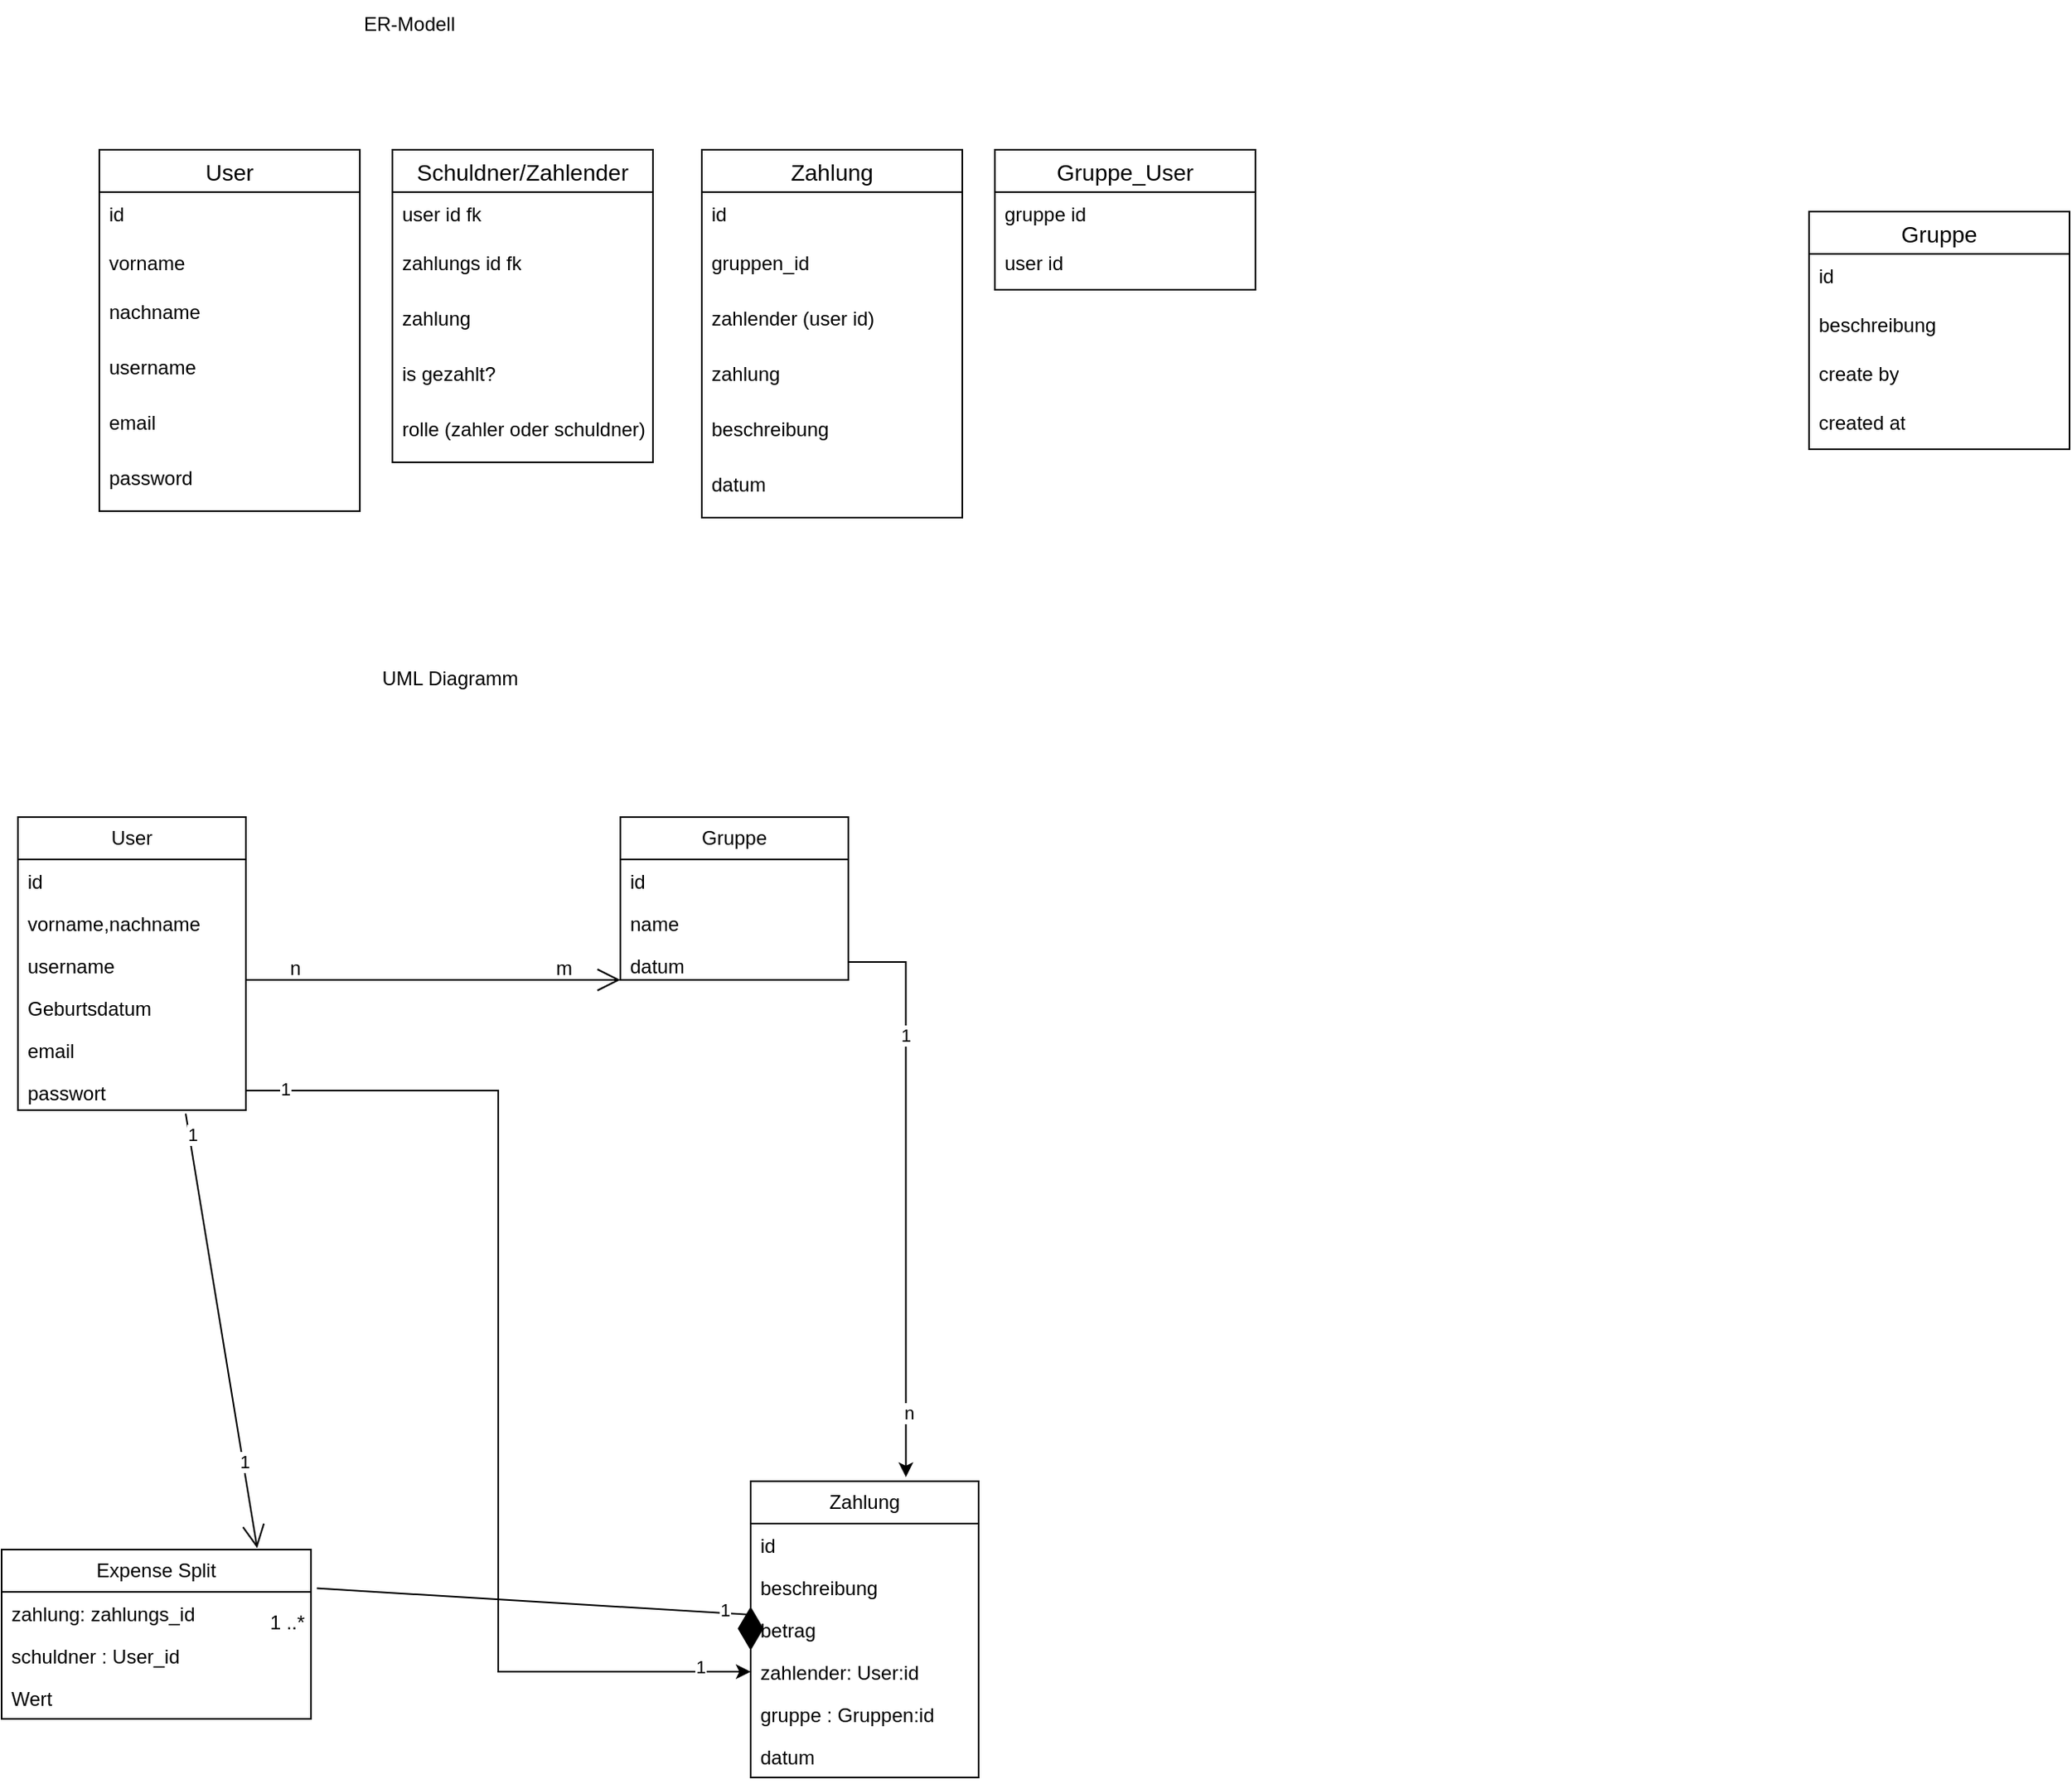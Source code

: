 <mxfile version="28.1.1">
  <diagram name="Seite-1" id="kTdZ0YlbgElcx1GPkOXy">
    <mxGraphModel dx="1281" dy="601" grid="1" gridSize="10" guides="1" tooltips="1" connect="1" arrows="1" fold="1" page="1" pageScale="1" pageWidth="3300" pageHeight="4681" math="0" shadow="0">
      <root>
        <mxCell id="0" />
        <mxCell id="1" parent="0" />
        <mxCell id="Ke4UwmJcrQvl3hzGQLo_-56" value="User" style="swimlane;fontStyle=0;childLayout=stackLayout;horizontal=1;startSize=26;horizontalStack=0;resizeParent=1;resizeParentMax=0;resizeLast=0;collapsible=1;marginBottom=0;align=center;fontSize=14;" parent="1" vertex="1">
          <mxGeometry x="90" y="410" width="160" height="222" as="geometry" />
        </mxCell>
        <mxCell id="Ke4UwmJcrQvl3hzGQLo_-57" value="id&lt;span style=&quot;white-space: pre;&quot;&gt;&#x9;&lt;/span&gt;&lt;div&gt;&lt;br&gt;&lt;/div&gt;" style="text;strokeColor=none;fillColor=none;spacingLeft=4;spacingRight=4;overflow=hidden;rotatable=0;points=[[0,0.5],[1,0.5]];portConstraint=eastwest;fontSize=12;whiteSpace=wrap;html=1;" parent="Ke4UwmJcrQvl3hzGQLo_-56" vertex="1">
          <mxGeometry y="26" width="160" height="30" as="geometry" />
        </mxCell>
        <mxCell id="Ke4UwmJcrQvl3hzGQLo_-58" value="vorname" style="text;strokeColor=none;fillColor=none;spacingLeft=4;spacingRight=4;overflow=hidden;rotatable=0;points=[[0,0.5],[1,0.5]];portConstraint=eastwest;fontSize=12;whiteSpace=wrap;html=1;" parent="Ke4UwmJcrQvl3hzGQLo_-56" vertex="1">
          <mxGeometry y="56" width="160" height="30" as="geometry" />
        </mxCell>
        <mxCell id="Ke4UwmJcrQvl3hzGQLo_-59" value="nachname" style="text;strokeColor=none;fillColor=none;spacingLeft=4;spacingRight=4;overflow=hidden;rotatable=0;points=[[0,0.5],[1,0.5]];portConstraint=eastwest;fontSize=12;whiteSpace=wrap;html=1;" parent="Ke4UwmJcrQvl3hzGQLo_-56" vertex="1">
          <mxGeometry y="86" width="160" height="34" as="geometry" />
        </mxCell>
        <mxCell id="Ke4UwmJcrQvl3hzGQLo_-68" value="username" style="text;strokeColor=none;fillColor=none;spacingLeft=4;spacingRight=4;overflow=hidden;rotatable=0;points=[[0,0.5],[1,0.5]];portConstraint=eastwest;fontSize=12;whiteSpace=wrap;html=1;" parent="Ke4UwmJcrQvl3hzGQLo_-56" vertex="1">
          <mxGeometry y="120" width="160" height="34" as="geometry" />
        </mxCell>
        <mxCell id="Ke4UwmJcrQvl3hzGQLo_-69" value="email" style="text;strokeColor=none;fillColor=none;spacingLeft=4;spacingRight=4;overflow=hidden;rotatable=0;points=[[0,0.5],[1,0.5]];portConstraint=eastwest;fontSize=12;whiteSpace=wrap;html=1;" parent="Ke4UwmJcrQvl3hzGQLo_-56" vertex="1">
          <mxGeometry y="154" width="160" height="34" as="geometry" />
        </mxCell>
        <mxCell id="Ke4UwmJcrQvl3hzGQLo_-73" value="password" style="text;strokeColor=none;fillColor=none;spacingLeft=4;spacingRight=4;overflow=hidden;rotatable=0;points=[[0,0.5],[1,0.5]];portConstraint=eastwest;fontSize=12;whiteSpace=wrap;html=1;" parent="Ke4UwmJcrQvl3hzGQLo_-56" vertex="1">
          <mxGeometry y="188" width="160" height="34" as="geometry" />
        </mxCell>
        <mxCell id="Ke4UwmJcrQvl3hzGQLo_-64" value="Gruppe" style="swimlane;fontStyle=0;childLayout=stackLayout;horizontal=1;startSize=26;horizontalStack=0;resizeParent=1;resizeParentMax=0;resizeLast=0;collapsible=1;marginBottom=0;align=center;fontSize=14;" parent="1" vertex="1">
          <mxGeometry x="1140" y="448" width="160" height="146" as="geometry" />
        </mxCell>
        <mxCell id="Ke4UwmJcrQvl3hzGQLo_-65" value="id&lt;span style=&quot;white-space: pre;&quot;&gt;&#x9;&lt;/span&gt;" style="text;strokeColor=none;fillColor=none;spacingLeft=4;spacingRight=4;overflow=hidden;rotatable=0;points=[[0,0.5],[1,0.5]];portConstraint=eastwest;fontSize=12;whiteSpace=wrap;html=1;" parent="Ke4UwmJcrQvl3hzGQLo_-64" vertex="1">
          <mxGeometry y="26" width="160" height="30" as="geometry" />
        </mxCell>
        <mxCell id="Ke4UwmJcrQvl3hzGQLo_-66" value="beschreibung" style="text;strokeColor=none;fillColor=none;spacingLeft=4;spacingRight=4;overflow=hidden;rotatable=0;points=[[0,0.5],[1,0.5]];portConstraint=eastwest;fontSize=12;whiteSpace=wrap;html=1;" parent="Ke4UwmJcrQvl3hzGQLo_-64" vertex="1">
          <mxGeometry y="56" width="160" height="30" as="geometry" />
        </mxCell>
        <mxCell id="Ke4UwmJcrQvl3hzGQLo_-122" value="create by" style="text;strokeColor=none;fillColor=none;spacingLeft=4;spacingRight=4;overflow=hidden;rotatable=0;points=[[0,0.5],[1,0.5]];portConstraint=eastwest;fontSize=12;whiteSpace=wrap;html=1;" parent="Ke4UwmJcrQvl3hzGQLo_-64" vertex="1">
          <mxGeometry y="86" width="160" height="30" as="geometry" />
        </mxCell>
        <mxCell id="Ke4UwmJcrQvl3hzGQLo_-123" value="created at" style="text;strokeColor=none;fillColor=none;spacingLeft=4;spacingRight=4;overflow=hidden;rotatable=0;points=[[0,0.5],[1,0.5]];portConstraint=eastwest;fontSize=12;whiteSpace=wrap;html=1;" parent="Ke4UwmJcrQvl3hzGQLo_-64" vertex="1">
          <mxGeometry y="116" width="160" height="30" as="geometry" />
        </mxCell>
        <mxCell id="Ke4UwmJcrQvl3hzGQLo_-79" value="Zahlung" style="swimlane;fontStyle=0;childLayout=stackLayout;horizontal=1;startSize=26;horizontalStack=0;resizeParent=1;resizeParentMax=0;resizeLast=0;collapsible=1;marginBottom=0;align=center;fontSize=14;" parent="1" vertex="1">
          <mxGeometry x="460" y="410" width="160" height="226" as="geometry" />
        </mxCell>
        <mxCell id="Ke4UwmJcrQvl3hzGQLo_-80" value="id&lt;span style=&quot;white-space: pre;&quot;&gt;&#x9;&lt;/span&gt;&lt;div&gt;&lt;br&gt;&lt;/div&gt;" style="text;strokeColor=none;fillColor=none;spacingLeft=4;spacingRight=4;overflow=hidden;rotatable=0;points=[[0,0.5],[1,0.5]];portConstraint=eastwest;fontSize=12;whiteSpace=wrap;html=1;" parent="Ke4UwmJcrQvl3hzGQLo_-79" vertex="1">
          <mxGeometry y="26" width="160" height="30" as="geometry" />
        </mxCell>
        <mxCell id="Ke4UwmJcrQvl3hzGQLo_-82" value="gruppen_id" style="text;strokeColor=none;fillColor=none;spacingLeft=4;spacingRight=4;overflow=hidden;rotatable=0;points=[[0,0.5],[1,0.5]];portConstraint=eastwest;fontSize=12;whiteSpace=wrap;html=1;" parent="Ke4UwmJcrQvl3hzGQLo_-79" vertex="1">
          <mxGeometry y="56" width="160" height="34" as="geometry" />
        </mxCell>
        <mxCell id="Ke4UwmJcrQvl3hzGQLo_-83" value="zahlender (user id)" style="text;strokeColor=none;fillColor=none;spacingLeft=4;spacingRight=4;overflow=hidden;rotatable=0;points=[[0,0.5],[1,0.5]];portConstraint=eastwest;fontSize=12;whiteSpace=wrap;html=1;" parent="Ke4UwmJcrQvl3hzGQLo_-79" vertex="1">
          <mxGeometry y="90" width="160" height="34" as="geometry" />
        </mxCell>
        <mxCell id="Ke4UwmJcrQvl3hzGQLo_-84" value="zahlung" style="text;strokeColor=none;fillColor=none;spacingLeft=4;spacingRight=4;overflow=hidden;rotatable=0;points=[[0,0.5],[1,0.5]];portConstraint=eastwest;fontSize=12;whiteSpace=wrap;html=1;" parent="Ke4UwmJcrQvl3hzGQLo_-79" vertex="1">
          <mxGeometry y="124" width="160" height="34" as="geometry" />
        </mxCell>
        <mxCell id="Ke4UwmJcrQvl3hzGQLo_-86" value="beschreibung" style="text;strokeColor=none;fillColor=none;spacingLeft=4;spacingRight=4;overflow=hidden;rotatable=0;points=[[0,0.5],[1,0.5]];portConstraint=eastwest;fontSize=12;whiteSpace=wrap;html=1;" parent="Ke4UwmJcrQvl3hzGQLo_-79" vertex="1">
          <mxGeometry y="158" width="160" height="34" as="geometry" />
        </mxCell>
        <mxCell id="Ke4UwmJcrQvl3hzGQLo_-87" value="datum" style="text;strokeColor=none;fillColor=none;spacingLeft=4;spacingRight=4;overflow=hidden;rotatable=0;points=[[0,0.5],[1,0.5]];portConstraint=eastwest;fontSize=12;whiteSpace=wrap;html=1;" parent="Ke4UwmJcrQvl3hzGQLo_-79" vertex="1">
          <mxGeometry y="192" width="160" height="34" as="geometry" />
        </mxCell>
        <mxCell id="Ke4UwmJcrQvl3hzGQLo_-115" value="Schuldner/Zahlender" style="swimlane;fontStyle=0;childLayout=stackLayout;horizontal=1;startSize=26;horizontalStack=0;resizeParent=1;resizeParentMax=0;resizeLast=0;collapsible=1;marginBottom=0;align=center;fontSize=14;" parent="1" vertex="1">
          <mxGeometry x="270" y="410" width="160" height="192" as="geometry" />
        </mxCell>
        <mxCell id="Ke4UwmJcrQvl3hzGQLo_-117" value="user id fk" style="text;strokeColor=none;fillColor=none;spacingLeft=4;spacingRight=4;overflow=hidden;rotatable=0;points=[[0,0.5],[1,0.5]];portConstraint=eastwest;fontSize=12;whiteSpace=wrap;html=1;" parent="Ke4UwmJcrQvl3hzGQLo_-115" vertex="1">
          <mxGeometry y="26" width="160" height="30" as="geometry" />
        </mxCell>
        <mxCell id="Ke4UwmJcrQvl3hzGQLo_-118" value="zahlungs id fk" style="text;strokeColor=none;fillColor=none;spacingLeft=4;spacingRight=4;overflow=hidden;rotatable=0;points=[[0,0.5],[1,0.5]];portConstraint=eastwest;fontSize=12;whiteSpace=wrap;html=1;" parent="Ke4UwmJcrQvl3hzGQLo_-115" vertex="1">
          <mxGeometry y="56" width="160" height="34" as="geometry" />
        </mxCell>
        <mxCell id="Ke4UwmJcrQvl3hzGQLo_-119" value="zahlung" style="text;strokeColor=none;fillColor=none;spacingLeft=4;spacingRight=4;overflow=hidden;rotatable=0;points=[[0,0.5],[1,0.5]];portConstraint=eastwest;fontSize=12;whiteSpace=wrap;html=1;" parent="Ke4UwmJcrQvl3hzGQLo_-115" vertex="1">
          <mxGeometry y="90" width="160" height="34" as="geometry" />
        </mxCell>
        <mxCell id="Ke4UwmJcrQvl3hzGQLo_-135" value="is gezahlt?" style="text;strokeColor=none;fillColor=none;spacingLeft=4;spacingRight=4;overflow=hidden;rotatable=0;points=[[0,0.5],[1,0.5]];portConstraint=eastwest;fontSize=12;whiteSpace=wrap;html=1;" parent="Ke4UwmJcrQvl3hzGQLo_-115" vertex="1">
          <mxGeometry y="124" width="160" height="34" as="geometry" />
        </mxCell>
        <mxCell id="Ke4UwmJcrQvl3hzGQLo_-136" value="rolle (zahler oder schuldner)" style="text;strokeColor=none;fillColor=none;spacingLeft=4;spacingRight=4;overflow=hidden;rotatable=0;points=[[0,0.5],[1,0.5]];portConstraint=eastwest;fontSize=12;whiteSpace=wrap;html=1;" parent="Ke4UwmJcrQvl3hzGQLo_-115" vertex="1">
          <mxGeometry y="158" width="160" height="34" as="geometry" />
        </mxCell>
        <mxCell id="Ke4UwmJcrQvl3hzGQLo_-124" value="Gruppe_User" style="swimlane;fontStyle=0;childLayout=stackLayout;horizontal=1;startSize=26;horizontalStack=0;resizeParent=1;resizeParentMax=0;resizeLast=0;collapsible=1;marginBottom=0;align=center;fontSize=14;" parent="1" vertex="1">
          <mxGeometry x="640" y="410" width="160" height="86" as="geometry" />
        </mxCell>
        <mxCell id="Ke4UwmJcrQvl3hzGQLo_-125" value="gruppe id" style="text;strokeColor=none;fillColor=none;spacingLeft=4;spacingRight=4;overflow=hidden;rotatable=0;points=[[0,0.5],[1,0.5]];portConstraint=eastwest;fontSize=12;whiteSpace=wrap;html=1;" parent="Ke4UwmJcrQvl3hzGQLo_-124" vertex="1">
          <mxGeometry y="26" width="160" height="30" as="geometry" />
        </mxCell>
        <mxCell id="Ke4UwmJcrQvl3hzGQLo_-126" value="user id" style="text;strokeColor=none;fillColor=none;spacingLeft=4;spacingRight=4;overflow=hidden;rotatable=0;points=[[0,0.5],[1,0.5]];portConstraint=eastwest;fontSize=12;whiteSpace=wrap;html=1;" parent="Ke4UwmJcrQvl3hzGQLo_-124" vertex="1">
          <mxGeometry y="56" width="160" height="30" as="geometry" />
        </mxCell>
        <mxCell id="Mmg6J1vxTrajCqL-PbKi-1" value="User" style="swimlane;fontStyle=0;childLayout=stackLayout;horizontal=1;startSize=26;fillColor=none;horizontalStack=0;resizeParent=1;resizeParentMax=0;resizeLast=0;collapsible=1;marginBottom=0;whiteSpace=wrap;html=1;" parent="1" vertex="1">
          <mxGeometry x="40" y="820" width="140" height="180" as="geometry" />
        </mxCell>
        <mxCell id="Mmg6J1vxTrajCqL-PbKi-2" value="id" style="text;strokeColor=none;fillColor=none;align=left;verticalAlign=top;spacingLeft=4;spacingRight=4;overflow=hidden;rotatable=0;points=[[0,0.5],[1,0.5]];portConstraint=eastwest;whiteSpace=wrap;html=1;" parent="Mmg6J1vxTrajCqL-PbKi-1" vertex="1">
          <mxGeometry y="26" width="140" height="26" as="geometry" />
        </mxCell>
        <mxCell id="Mmg6J1vxTrajCqL-PbKi-3" value="vorname,nachname&lt;span style=&quot;white-space: pre;&quot;&gt;&#x9;&lt;/span&gt;&lt;span style=&quot;white-space: pre;&quot;&gt;&#x9;&lt;/span&gt;&lt;span style=&quot;white-space: pre;&quot;&gt;&#x9;&lt;/span&gt;&lt;span style=&quot;white-space: pre;&quot;&gt;&#x9;&lt;/span&gt;" style="text;strokeColor=none;fillColor=none;align=left;verticalAlign=top;spacingLeft=4;spacingRight=4;overflow=hidden;rotatable=0;points=[[0,0.5],[1,0.5]];portConstraint=eastwest;whiteSpace=wrap;html=1;" parent="Mmg6J1vxTrajCqL-PbKi-1" vertex="1">
          <mxGeometry y="52" width="140" height="26" as="geometry" />
        </mxCell>
        <mxCell id="Mmg6J1vxTrajCqL-PbKi-4" value="username" style="text;strokeColor=none;fillColor=none;align=left;verticalAlign=top;spacingLeft=4;spacingRight=4;overflow=hidden;rotatable=0;points=[[0,0.5],[1,0.5]];portConstraint=eastwest;whiteSpace=wrap;html=1;" parent="Mmg6J1vxTrajCqL-PbKi-1" vertex="1">
          <mxGeometry y="78" width="140" height="26" as="geometry" />
        </mxCell>
        <mxCell id="Mmg6J1vxTrajCqL-PbKi-7" value="Geburtsdatum" style="text;strokeColor=none;fillColor=none;align=left;verticalAlign=top;spacingLeft=4;spacingRight=4;overflow=hidden;rotatable=0;points=[[0,0.5],[1,0.5]];portConstraint=eastwest;whiteSpace=wrap;html=1;" parent="Mmg6J1vxTrajCqL-PbKi-1" vertex="1">
          <mxGeometry y="104" width="140" height="26" as="geometry" />
        </mxCell>
        <mxCell id="Mmg6J1vxTrajCqL-PbKi-8" value="email" style="text;strokeColor=none;fillColor=none;align=left;verticalAlign=top;spacingLeft=4;spacingRight=4;overflow=hidden;rotatable=0;points=[[0,0.5],[1,0.5]];portConstraint=eastwest;whiteSpace=wrap;html=1;" parent="Mmg6J1vxTrajCqL-PbKi-1" vertex="1">
          <mxGeometry y="130" width="140" height="26" as="geometry" />
        </mxCell>
        <mxCell id="Mmg6J1vxTrajCqL-PbKi-9" value="passwort" style="text;strokeColor=none;fillColor=none;align=left;verticalAlign=top;spacingLeft=4;spacingRight=4;overflow=hidden;rotatable=0;points=[[0,0.5],[1,0.5]];portConstraint=eastwest;whiteSpace=wrap;html=1;" parent="Mmg6J1vxTrajCqL-PbKi-1" vertex="1">
          <mxGeometry y="156" width="140" height="24" as="geometry" />
        </mxCell>
        <mxCell id="Mmg6J1vxTrajCqL-PbKi-5" value="UML Diagramm" style="text;html=1;align=center;verticalAlign=middle;resizable=0;points=[];autosize=1;strokeColor=none;fillColor=none;" parent="1" vertex="1">
          <mxGeometry x="250" y="720" width="110" height="30" as="geometry" />
        </mxCell>
        <mxCell id="Mmg6J1vxTrajCqL-PbKi-6" value="ER-Modell" style="text;html=1;align=center;verticalAlign=middle;resizable=0;points=[];autosize=1;strokeColor=none;fillColor=none;" parent="1" vertex="1">
          <mxGeometry x="240" y="318" width="80" height="30" as="geometry" />
        </mxCell>
        <mxCell id="Mmg6J1vxTrajCqL-PbKi-15" value="Zahlung" style="swimlane;fontStyle=0;childLayout=stackLayout;horizontal=1;startSize=26;fillColor=none;horizontalStack=0;resizeParent=1;resizeParentMax=0;resizeLast=0;collapsible=1;marginBottom=0;whiteSpace=wrap;html=1;" parent="1" vertex="1">
          <mxGeometry x="490" y="1228" width="140" height="182" as="geometry" />
        </mxCell>
        <mxCell id="Mmg6J1vxTrajCqL-PbKi-16" value="id" style="text;strokeColor=none;fillColor=none;align=left;verticalAlign=top;spacingLeft=4;spacingRight=4;overflow=hidden;rotatable=0;points=[[0,0.5],[1,0.5]];portConstraint=eastwest;whiteSpace=wrap;html=1;" parent="Mmg6J1vxTrajCqL-PbKi-15" vertex="1">
          <mxGeometry y="26" width="140" height="26" as="geometry" />
        </mxCell>
        <mxCell id="Mmg6J1vxTrajCqL-PbKi-17" value="beschreibung&lt;span style=&quot;white-space: pre;&quot;&gt;&#x9;&lt;/span&gt;&lt;span style=&quot;white-space: pre;&quot;&gt;&#x9;&lt;/span&gt;&lt;span style=&quot;white-space: pre;&quot;&gt;&#x9;&lt;/span&gt;&lt;span style=&quot;white-space: pre;&quot;&gt;&#x9;&lt;/span&gt;" style="text;strokeColor=none;fillColor=none;align=left;verticalAlign=top;spacingLeft=4;spacingRight=4;overflow=hidden;rotatable=0;points=[[0,0.5],[1,0.5]];portConstraint=eastwest;whiteSpace=wrap;html=1;" parent="Mmg6J1vxTrajCqL-PbKi-15" vertex="1">
          <mxGeometry y="52" width="140" height="26" as="geometry" />
        </mxCell>
        <mxCell id="Mmg6J1vxTrajCqL-PbKi-49" value="" style="endArrow=diamondThin;endFill=1;endSize=24;html=1;rounded=0;entryX=0;entryY=0.5;entryDx=0;entryDy=0;exitX=1.019;exitY=-0.085;exitDx=0;exitDy=0;exitPerimeter=0;" parent="Mmg6J1vxTrajCqL-PbKi-15" source="Mmg6J1vxTrajCqL-PbKi-31" edge="1">
          <mxGeometry width="160" relative="1" as="geometry">
            <mxPoint x="-315.8" y="59.202" as="sourcePoint" />
            <mxPoint y="104" as="targetPoint" />
            <Array as="points">
              <mxPoint y="82" />
            </Array>
          </mxGeometry>
        </mxCell>
        <mxCell id="Mmg6J1vxTrajCqL-PbKi-100" value="1" style="edgeLabel;html=1;align=center;verticalAlign=middle;resizable=0;points=[];" parent="Mmg6J1vxTrajCqL-PbKi-49" vertex="1" connectable="0">
          <mxGeometry x="0.73" y="2" relative="1" as="geometry">
            <mxPoint as="offset" />
          </mxGeometry>
        </mxCell>
        <mxCell id="Mmg6J1vxTrajCqL-PbKi-18" value="betrag" style="text;strokeColor=none;fillColor=none;align=left;verticalAlign=top;spacingLeft=4;spacingRight=4;overflow=hidden;rotatable=0;points=[[0,0.5],[1,0.5]];portConstraint=eastwest;whiteSpace=wrap;html=1;" parent="Mmg6J1vxTrajCqL-PbKi-15" vertex="1">
          <mxGeometry y="78" width="140" height="26" as="geometry" />
        </mxCell>
        <mxCell id="Mmg6J1vxTrajCqL-PbKi-19" value="zahlender: User:id" style="text;strokeColor=none;fillColor=none;align=left;verticalAlign=top;spacingLeft=4;spacingRight=4;overflow=hidden;rotatable=0;points=[[0,0.5],[1,0.5]];portConstraint=eastwest;whiteSpace=wrap;html=1;" parent="Mmg6J1vxTrajCqL-PbKi-15" vertex="1">
          <mxGeometry y="104" width="140" height="26" as="geometry" />
        </mxCell>
        <mxCell id="Mmg6J1vxTrajCqL-PbKi-22" value="gruppe : Gruppen:id" style="text;strokeColor=none;fillColor=none;align=left;verticalAlign=top;spacingLeft=4;spacingRight=4;overflow=hidden;rotatable=0;points=[[0,0.5],[1,0.5]];portConstraint=eastwest;whiteSpace=wrap;html=1;" parent="Mmg6J1vxTrajCqL-PbKi-15" vertex="1">
          <mxGeometry y="130" width="140" height="26" as="geometry" />
        </mxCell>
        <mxCell id="dsNGp8BOAtQQbm2Mhshq-1" value="datum" style="text;strokeColor=none;fillColor=none;align=left;verticalAlign=top;spacingLeft=4;spacingRight=4;overflow=hidden;rotatable=0;points=[[0,0.5],[1,0.5]];portConstraint=eastwest;whiteSpace=wrap;html=1;" vertex="1" parent="Mmg6J1vxTrajCqL-PbKi-15">
          <mxGeometry y="156" width="140" height="26" as="geometry" />
        </mxCell>
        <mxCell id="Mmg6J1vxTrajCqL-PbKi-28" value="Expense Split" style="swimlane;fontStyle=0;childLayout=stackLayout;horizontal=1;startSize=26;fillColor=none;horizontalStack=0;resizeParent=1;resizeParentMax=0;resizeLast=0;collapsible=1;marginBottom=0;whiteSpace=wrap;html=1;" parent="1" vertex="1">
          <mxGeometry x="30" y="1270" width="190" height="104" as="geometry" />
        </mxCell>
        <mxCell id="Mmg6J1vxTrajCqL-PbKi-31" value="zahlung: zahlungs_id" style="text;strokeColor=none;fillColor=none;align=left;verticalAlign=top;spacingLeft=4;spacingRight=4;overflow=hidden;rotatable=0;points=[[0,0.5],[1,0.5]];portConstraint=eastwest;whiteSpace=wrap;html=1;" parent="Mmg6J1vxTrajCqL-PbKi-28" vertex="1">
          <mxGeometry y="26" width="190" height="26" as="geometry" />
        </mxCell>
        <mxCell id="Mmg6J1vxTrajCqL-PbKi-33" value="schuldner : User_id" style="text;strokeColor=none;fillColor=none;align=left;verticalAlign=top;spacingLeft=4;spacingRight=4;overflow=hidden;rotatable=0;points=[[0,0.5],[1,0.5]];portConstraint=eastwest;whiteSpace=wrap;html=1;" parent="Mmg6J1vxTrajCqL-PbKi-28" vertex="1">
          <mxGeometry y="52" width="190" height="26" as="geometry" />
        </mxCell>
        <mxCell id="Mmg6J1vxTrajCqL-PbKi-90" value="Wert" style="text;strokeColor=none;fillColor=none;align=left;verticalAlign=top;spacingLeft=4;spacingRight=4;overflow=hidden;rotatable=0;points=[[0,0.5],[1,0.5]];portConstraint=eastwest;whiteSpace=wrap;html=1;" parent="Mmg6J1vxTrajCqL-PbKi-28" vertex="1">
          <mxGeometry y="78" width="190" height="26" as="geometry" />
        </mxCell>
        <mxCell id="Mmg6J1vxTrajCqL-PbKi-38" value="Gruppe" style="swimlane;fontStyle=0;childLayout=stackLayout;horizontal=1;startSize=26;fillColor=none;horizontalStack=0;resizeParent=1;resizeParentMax=0;resizeLast=0;collapsible=1;marginBottom=0;whiteSpace=wrap;html=1;" parent="1" vertex="1">
          <mxGeometry x="410" y="820" width="140" height="100" as="geometry" />
        </mxCell>
        <mxCell id="Mmg6J1vxTrajCqL-PbKi-39" value="id" style="text;strokeColor=none;fillColor=none;align=left;verticalAlign=top;spacingLeft=4;spacingRight=4;overflow=hidden;rotatable=0;points=[[0,0.5],[1,0.5]];portConstraint=eastwest;whiteSpace=wrap;html=1;" parent="Mmg6J1vxTrajCqL-PbKi-38" vertex="1">
          <mxGeometry y="26" width="140" height="26" as="geometry" />
        </mxCell>
        <mxCell id="Mmg6J1vxTrajCqL-PbKi-40" value="name&lt;span style=&quot;white-space: pre;&quot;&gt;&#x9;&lt;/span&gt;" style="text;strokeColor=none;fillColor=none;align=left;verticalAlign=top;spacingLeft=4;spacingRight=4;overflow=hidden;rotatable=0;points=[[0,0.5],[1,0.5]];portConstraint=eastwest;whiteSpace=wrap;html=1;" parent="Mmg6J1vxTrajCqL-PbKi-38" vertex="1">
          <mxGeometry y="52" width="140" height="26" as="geometry" />
        </mxCell>
        <mxCell id="Mmg6J1vxTrajCqL-PbKi-52" value="datum" style="text;strokeColor=none;fillColor=none;align=left;verticalAlign=top;spacingLeft=4;spacingRight=4;overflow=hidden;rotatable=0;points=[[0,0.5],[1,0.5]];portConstraint=eastwest;whiteSpace=wrap;html=1;" parent="Mmg6J1vxTrajCqL-PbKi-38" vertex="1">
          <mxGeometry y="78" width="140" height="22" as="geometry" />
        </mxCell>
        <mxCell id="Mmg6J1vxTrajCqL-PbKi-51" value="" style="endArrow=open;endFill=1;endSize=12;html=1;rounded=0;exitX=0.736;exitY=1.092;exitDx=0;exitDy=0;entryX=0.826;entryY=-0.009;entryDx=0;entryDy=0;entryPerimeter=0;exitPerimeter=0;" parent="1" source="Mmg6J1vxTrajCqL-PbKi-9" target="Mmg6J1vxTrajCqL-PbKi-28" edge="1">
          <mxGeometry width="160" relative="1" as="geometry">
            <mxPoint x="180" y="1036" as="sourcePoint" />
            <mxPoint x="250" y="1040" as="targetPoint" />
          </mxGeometry>
        </mxCell>
        <mxCell id="P1wbzBlmFeH3G64y0hmI-3" value="1" style="edgeLabel;html=1;align=center;verticalAlign=middle;resizable=0;points=[];" parent="Mmg6J1vxTrajCqL-PbKi-51" vertex="1" connectable="0">
          <mxGeometry x="-0.902" y="2" relative="1" as="geometry">
            <mxPoint as="offset" />
          </mxGeometry>
        </mxCell>
        <mxCell id="P1wbzBlmFeH3G64y0hmI-4" value="1" style="edgeLabel;html=1;align=center;verticalAlign=middle;resizable=0;points=[];" parent="Mmg6J1vxTrajCqL-PbKi-51" vertex="1" connectable="0">
          <mxGeometry x="0.601" y="1" relative="1" as="geometry">
            <mxPoint as="offset" />
          </mxGeometry>
        </mxCell>
        <mxCell id="Mmg6J1vxTrajCqL-PbKi-96" value="" style="endArrow=open;endFill=1;endSize=12;html=1;rounded=0;" parent="1" edge="1">
          <mxGeometry width="160" relative="1" as="geometry">
            <mxPoint x="180" y="920" as="sourcePoint" />
            <mxPoint x="410" y="920" as="targetPoint" />
          </mxGeometry>
        </mxCell>
        <mxCell id="Mmg6J1vxTrajCqL-PbKi-97" value="n" style="text;html=1;align=center;verticalAlign=middle;resizable=0;points=[];autosize=1;strokeColor=none;fillColor=none;" parent="1" vertex="1">
          <mxGeometry x="195" y="898" width="30" height="30" as="geometry" />
        </mxCell>
        <mxCell id="Mmg6J1vxTrajCqL-PbKi-98" value="m" style="text;html=1;align=center;verticalAlign=middle;resizable=0;points=[];autosize=1;strokeColor=none;fillColor=none;" parent="1" vertex="1">
          <mxGeometry x="360" y="898" width="30" height="30" as="geometry" />
        </mxCell>
        <mxCell id="Mmg6J1vxTrajCqL-PbKi-99" value="1 ..*" style="text;html=1;align=center;verticalAlign=middle;resizable=0;points=[];autosize=1;strokeColor=none;fillColor=none;" parent="1" vertex="1">
          <mxGeometry x="185" y="1300" width="40" height="30" as="geometry" />
        </mxCell>
        <mxCell id="gnHdNQpnk-O7KGtQiNlb-1" style="edgeStyle=orthogonalEdgeStyle;rounded=0;orthogonalLoop=1;jettySize=auto;html=1;exitX=1;exitY=0.5;exitDx=0;exitDy=0;entryX=0;entryY=0.5;entryDx=0;entryDy=0;" parent="1" source="Mmg6J1vxTrajCqL-PbKi-9" target="Mmg6J1vxTrajCqL-PbKi-19" edge="1">
          <mxGeometry relative="1" as="geometry" />
        </mxCell>
        <mxCell id="gnHdNQpnk-O7KGtQiNlb-2" value="1" style="edgeLabel;html=1;align=center;verticalAlign=middle;resizable=0;points=[];" parent="gnHdNQpnk-O7KGtQiNlb-1" vertex="1" connectable="0">
          <mxGeometry x="-0.929" y="1" relative="1" as="geometry">
            <mxPoint as="offset" />
          </mxGeometry>
        </mxCell>
        <mxCell id="gnHdNQpnk-O7KGtQiNlb-3" value="1" style="edgeLabel;html=1;align=center;verticalAlign=middle;resizable=0;points=[];" parent="gnHdNQpnk-O7KGtQiNlb-1" vertex="1" connectable="0">
          <mxGeometry x="0.906" y="3" relative="1" as="geometry">
            <mxPoint as="offset" />
          </mxGeometry>
        </mxCell>
        <mxCell id="dsNGp8BOAtQQbm2Mhshq-3" style="edgeStyle=orthogonalEdgeStyle;rounded=0;orthogonalLoop=1;jettySize=auto;html=1;exitX=1;exitY=0.5;exitDx=0;exitDy=0;entryX=0.681;entryY=-0.014;entryDx=0;entryDy=0;entryPerimeter=0;" edge="1" parent="1" source="Mmg6J1vxTrajCqL-PbKi-52" target="Mmg6J1vxTrajCqL-PbKi-15">
          <mxGeometry relative="1" as="geometry" />
        </mxCell>
        <mxCell id="dsNGp8BOAtQQbm2Mhshq-4" value="1" style="edgeLabel;html=1;align=center;verticalAlign=middle;resizable=0;points=[];" vertex="1" connectable="0" parent="dsNGp8BOAtQQbm2Mhshq-3">
          <mxGeometry x="-0.537" y="-1" relative="1" as="geometry">
            <mxPoint y="-1" as="offset" />
          </mxGeometry>
        </mxCell>
        <mxCell id="dsNGp8BOAtQQbm2Mhshq-5" value="n" style="edgeLabel;html=1;align=center;verticalAlign=middle;resizable=0;points=[];" vertex="1" connectable="0" parent="dsNGp8BOAtQQbm2Mhshq-3">
          <mxGeometry x="0.771" y="1" relative="1" as="geometry">
            <mxPoint y="1" as="offset" />
          </mxGeometry>
        </mxCell>
      </root>
    </mxGraphModel>
  </diagram>
</mxfile>
